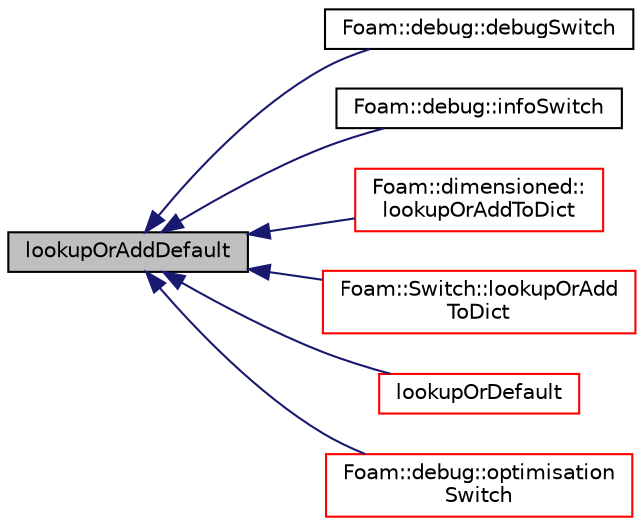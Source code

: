 digraph "lookupOrAddDefault"
{
  bgcolor="transparent";
  edge [fontname="Helvetica",fontsize="10",labelfontname="Helvetica",labelfontsize="10"];
  node [fontname="Helvetica",fontsize="10",shape=record];
  rankdir="LR";
  Node1 [label="lookupOrAddDefault",height=0.2,width=0.4,color="black", fillcolor="grey75", style="filled", fontcolor="black"];
  Node1 -> Node2 [dir="back",color="midnightblue",fontsize="10",style="solid",fontname="Helvetica"];
  Node2 [label="Foam::debug::debugSwitch",height=0.2,width=0.4,color="black",URL="$a10927.html#a8f56fbac8396e01fc88f8a299cdaf5df",tooltip="Lookup debug switch or add default value. "];
  Node1 -> Node3 [dir="back",color="midnightblue",fontsize="10",style="solid",fontname="Helvetica"];
  Node3 [label="Foam::debug::infoSwitch",height=0.2,width=0.4,color="black",URL="$a10927.html#a921eb74f68fa6fe03388d001d1583be2",tooltip="Lookup info switch or add default value. "];
  Node1 -> Node4 [dir="back",color="midnightblue",fontsize="10",style="solid",fontname="Helvetica"];
  Node4 [label="Foam::dimensioned::\llookupOrAddToDict",height=0.2,width=0.4,color="red",URL="$a00538.html#a285e5cb8ab9a13694f6acd3b38b0dfbd",tooltip="Construct from dictionary, with default value. "];
  Node1 -> Node5 [dir="back",color="midnightblue",fontsize="10",style="solid",fontname="Helvetica"];
  Node5 [label="Foam::Switch::lookupOrAdd\lToDict",height=0.2,width=0.4,color="red",URL="$a02605.html#a24caaa26f9e0b5b65e0fac0bc0a63d62",tooltip="Construct from dictionary, supplying default value so that if the. "];
  Node1 -> Node6 [dir="back",color="midnightblue",fontsize="10",style="solid",fontname="Helvetica"];
  Node6 [label="lookupOrDefault",height=0.2,width=0.4,color="red",URL="$a00530.html#ab188313de67c2c7ad4a5e8151eefb49d",tooltip="Find and return a T,. "];
  Node1 -> Node7 [dir="back",color="midnightblue",fontsize="10",style="solid",fontname="Helvetica"];
  Node7 [label="Foam::debug::optimisation\lSwitch",height=0.2,width=0.4,color="red",URL="$a10927.html#a941b7b97be4a01c2b9ea971db69f36cf",tooltip="Lookup optimisation switch or add default value. "];
}

